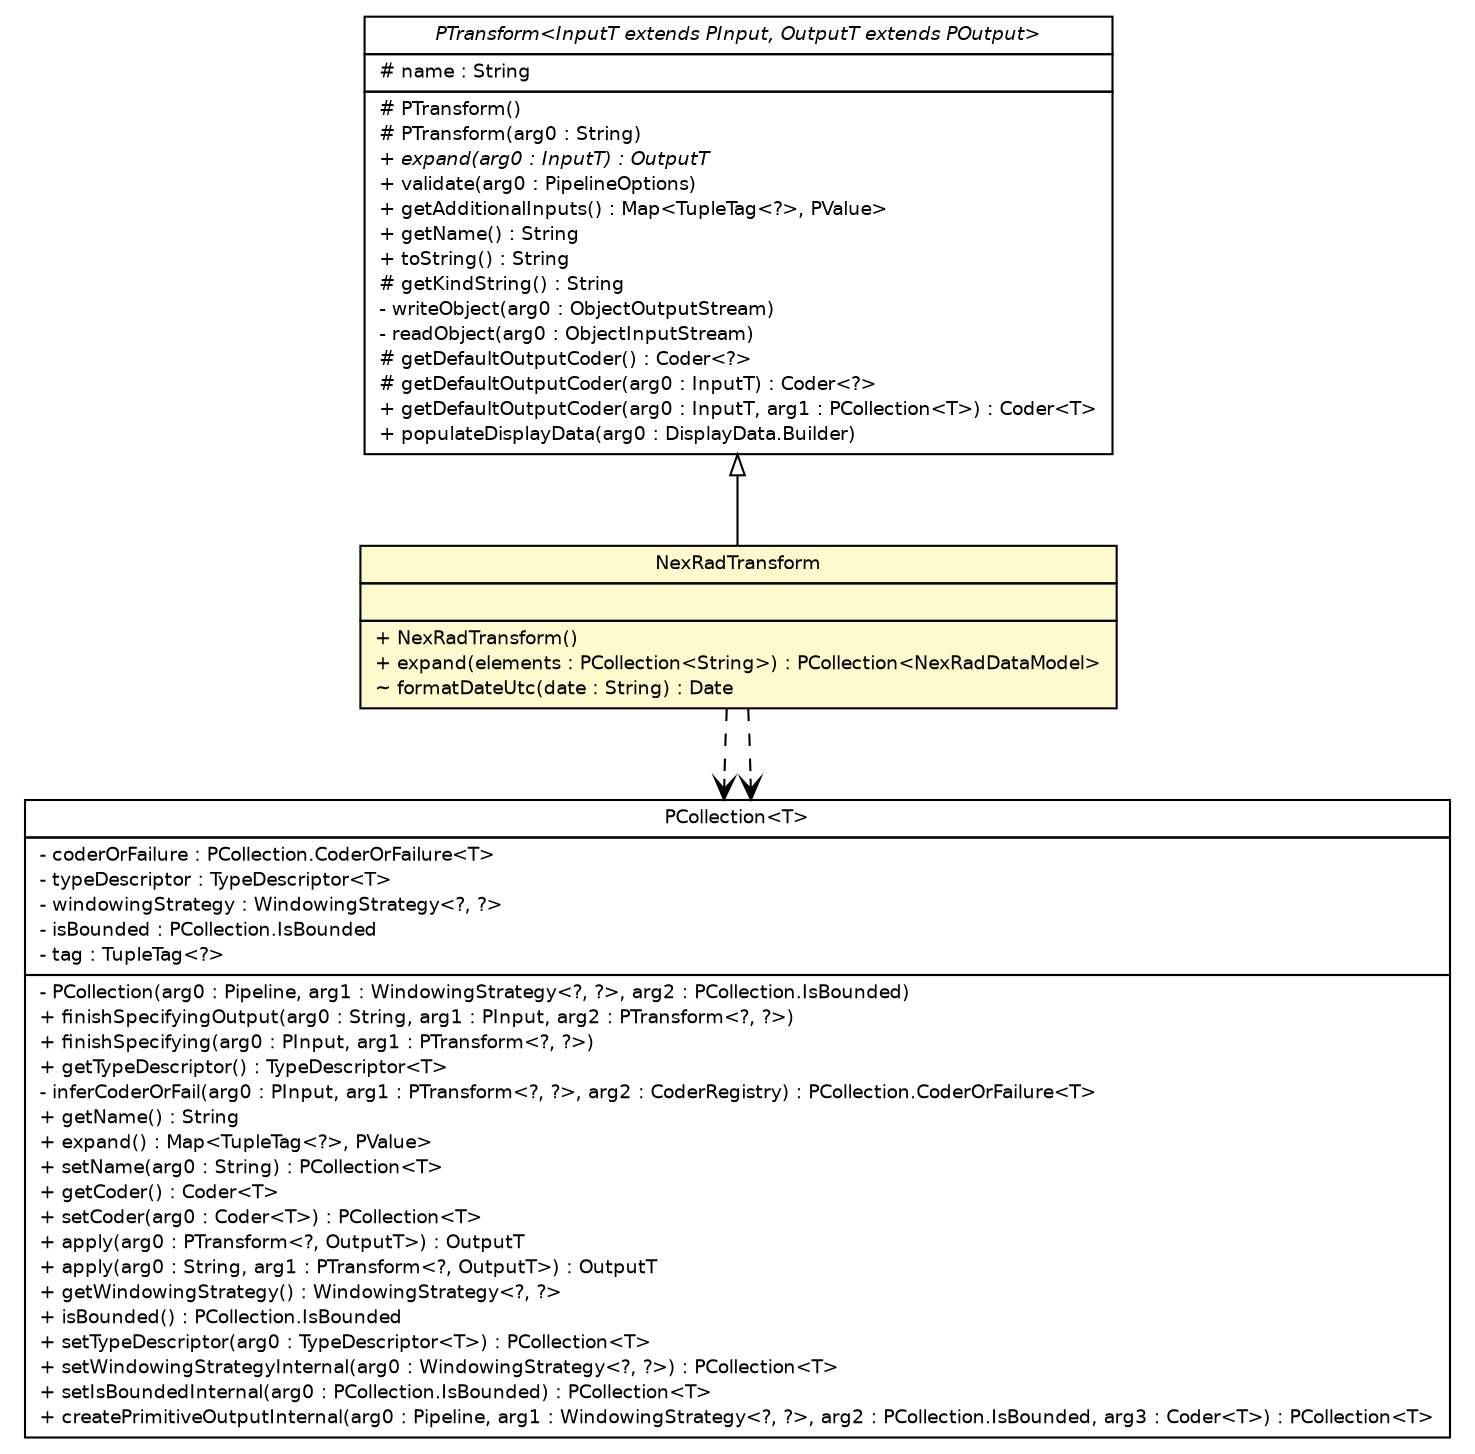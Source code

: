 #!/usr/local/bin/dot
#
# Class diagram 
# Generated by UMLGraph version R5_6-24-gf6e263 (http://www.umlgraph.org/)
#

digraph G {
	edge [fontname="Helvetica",fontsize=10,labelfontname="Helvetica",labelfontsize=10];
	node [fontname="Helvetica",fontsize=10,shape=plaintext];
	nodesep=0.25;
	ranksep=0.5;
	// com.ohair.stephen.edp.transform.NexRadTransform
	c435 [label=<<table title="com.ohair.stephen.edp.transform.NexRadTransform" border="0" cellborder="1" cellspacing="0" cellpadding="2" port="p" bgcolor="lemonChiffon" href="./NexRadTransform.html">
		<tr><td><table border="0" cellspacing="0" cellpadding="1">
<tr><td align="center" balign="center"> NexRadTransform </td></tr>
		</table></td></tr>
		<tr><td><table border="0" cellspacing="0" cellpadding="1">
<tr><td align="left" balign="left">  </td></tr>
		</table></td></tr>
		<tr><td><table border="0" cellspacing="0" cellpadding="1">
<tr><td align="left" balign="left"> + NexRadTransform() </td></tr>
<tr><td align="left" balign="left"> + expand(elements : PCollection&lt;String&gt;) : PCollection&lt;NexRadDataModel&gt; </td></tr>
<tr><td align="left" balign="left"> ~ formatDateUtc(date : String) : Date </td></tr>
		</table></td></tr>
		</table>>, URL="./NexRadTransform.html", fontname="Helvetica", fontcolor="black", fontsize=9.0];
	//com.ohair.stephen.edp.transform.NexRadTransform extends org.apache.beam.sdk.transforms.PTransform<org.apache.beam.sdk.values.PCollection<java.lang.String>, org.apache.beam.sdk.values.PCollection<com.ohair.stephen.edp.model.NexRadDataModel>>
	c439:p -> c435:p [dir=back,arrowtail=empty];
	// com.ohair.stephen.edp.transform.NexRadTransform DEPEND org.apache.beam.sdk.values.PCollection<T>
	c435:p -> c440:p [taillabel="", label="", headlabel="", fontname="Helvetica", fontcolor="black", fontsize=10.0, color="black", arrowhead=open, style=dashed];
	// com.ohair.stephen.edp.transform.NexRadTransform DEPEND org.apache.beam.sdk.values.PCollection<T>
	c435:p -> c440:p [taillabel="", label="", headlabel="", fontname="Helvetica", fontcolor="black", fontsize=10.0, color="black", arrowhead=open, style=dashed];
	// org.apache.beam.sdk.values.PCollection<T>
	c440 [label=<<table title="org.apache.beam.sdk.values.PCollection" border="0" cellborder="1" cellspacing="0" cellpadding="2" port="p" href="http://java.sun.com/j2se/1.4.2/docs/api/org/apache/beam/sdk/values/PCollection.html">
		<tr><td><table border="0" cellspacing="0" cellpadding="1">
<tr><td align="center" balign="center"> PCollection&lt;T&gt; </td></tr>
		</table></td></tr>
		<tr><td><table border="0" cellspacing="0" cellpadding="1">
<tr><td align="left" balign="left"> - coderOrFailure : PCollection.CoderOrFailure&lt;T&gt; </td></tr>
<tr><td align="left" balign="left"> - typeDescriptor : TypeDescriptor&lt;T&gt; </td></tr>
<tr><td align="left" balign="left"> - windowingStrategy : WindowingStrategy&lt;?, ?&gt; </td></tr>
<tr><td align="left" balign="left"> - isBounded : PCollection.IsBounded </td></tr>
<tr><td align="left" balign="left"> - tag : TupleTag&lt;?&gt; </td></tr>
		</table></td></tr>
		<tr><td><table border="0" cellspacing="0" cellpadding="1">
<tr><td align="left" balign="left"> - PCollection(arg0 : Pipeline, arg1 : WindowingStrategy&lt;?, ?&gt;, arg2 : PCollection.IsBounded) </td></tr>
<tr><td align="left" balign="left"> + finishSpecifyingOutput(arg0 : String, arg1 : PInput, arg2 : PTransform&lt;?, ?&gt;) </td></tr>
<tr><td align="left" balign="left"> + finishSpecifying(arg0 : PInput, arg1 : PTransform&lt;?, ?&gt;) </td></tr>
<tr><td align="left" balign="left"> + getTypeDescriptor() : TypeDescriptor&lt;T&gt; </td></tr>
<tr><td align="left" balign="left"> - inferCoderOrFail(arg0 : PInput, arg1 : PTransform&lt;?, ?&gt;, arg2 : CoderRegistry) : PCollection.CoderOrFailure&lt;T&gt; </td></tr>
<tr><td align="left" balign="left"> + getName() : String </td></tr>
<tr><td align="left" balign="left"> + expand() : Map&lt;TupleTag&lt;?&gt;, PValue&gt; </td></tr>
<tr><td align="left" balign="left"> + setName(arg0 : String) : PCollection&lt;T&gt; </td></tr>
<tr><td align="left" balign="left"> + getCoder() : Coder&lt;T&gt; </td></tr>
<tr><td align="left" balign="left"> + setCoder(arg0 : Coder&lt;T&gt;) : PCollection&lt;T&gt; </td></tr>
<tr><td align="left" balign="left"> + apply(arg0 : PTransform&lt;?, OutputT&gt;) : OutputT </td></tr>
<tr><td align="left" balign="left"> + apply(arg0 : String, arg1 : PTransform&lt;?, OutputT&gt;) : OutputT </td></tr>
<tr><td align="left" balign="left"> + getWindowingStrategy() : WindowingStrategy&lt;?, ?&gt; </td></tr>
<tr><td align="left" balign="left"> + isBounded() : PCollection.IsBounded </td></tr>
<tr><td align="left" balign="left"> + setTypeDescriptor(arg0 : TypeDescriptor&lt;T&gt;) : PCollection&lt;T&gt; </td></tr>
<tr><td align="left" balign="left"> + setWindowingStrategyInternal(arg0 : WindowingStrategy&lt;?, ?&gt;) : PCollection&lt;T&gt; </td></tr>
<tr><td align="left" balign="left"> + setIsBoundedInternal(arg0 : PCollection.IsBounded) : PCollection&lt;T&gt; </td></tr>
<tr><td align="left" balign="left"> + createPrimitiveOutputInternal(arg0 : Pipeline, arg1 : WindowingStrategy&lt;?, ?&gt;, arg2 : PCollection.IsBounded, arg3 : Coder&lt;T&gt;) : PCollection&lt;T&gt; </td></tr>
		</table></td></tr>
		</table>>, URL="http://java.sun.com/j2se/1.4.2/docs/api/org/apache/beam/sdk/values/PCollection.html", fontname="Helvetica", fontcolor="black", fontsize=9.0];
	// org.apache.beam.sdk.transforms.PTransform<InputT extends org.apache.beam.sdk.values.PInput, OutputT extends org.apache.beam.sdk.values.POutput>
	c439 [label=<<table title="org.apache.beam.sdk.transforms.PTransform" border="0" cellborder="1" cellspacing="0" cellpadding="2" port="p" href="http://java.sun.com/j2se/1.4.2/docs/api/org/apache/beam/sdk/transforms/PTransform.html">
		<tr><td><table border="0" cellspacing="0" cellpadding="1">
<tr><td align="center" balign="center"><font face="Helvetica-Oblique"> PTransform&lt;InputT extends PInput, OutputT extends POutput&gt; </font></td></tr>
		</table></td></tr>
		<tr><td><table border="0" cellspacing="0" cellpadding="1">
<tr><td align="left" balign="left"> # name : String </td></tr>
		</table></td></tr>
		<tr><td><table border="0" cellspacing="0" cellpadding="1">
<tr><td align="left" balign="left"> # PTransform() </td></tr>
<tr><td align="left" balign="left"> # PTransform(arg0 : String) </td></tr>
<tr><td align="left" balign="left"><font face="Helvetica-Oblique" point-size="9.0"> + expand(arg0 : InputT) : OutputT </font></td></tr>
<tr><td align="left" balign="left"> + validate(arg0 : PipelineOptions) </td></tr>
<tr><td align="left" balign="left"> + getAdditionalInputs() : Map&lt;TupleTag&lt;?&gt;, PValue&gt; </td></tr>
<tr><td align="left" balign="left"> + getName() : String </td></tr>
<tr><td align="left" balign="left"> + toString() : String </td></tr>
<tr><td align="left" balign="left"> # getKindString() : String </td></tr>
<tr><td align="left" balign="left"> - writeObject(arg0 : ObjectOutputStream) </td></tr>
<tr><td align="left" balign="left"> - readObject(arg0 : ObjectInputStream) </td></tr>
<tr><td align="left" balign="left"> # getDefaultOutputCoder() : Coder&lt;?&gt; </td></tr>
<tr><td align="left" balign="left"> # getDefaultOutputCoder(arg0 : InputT) : Coder&lt;?&gt; </td></tr>
<tr><td align="left" balign="left"> + getDefaultOutputCoder(arg0 : InputT, arg1 : PCollection&lt;T&gt;) : Coder&lt;T&gt; </td></tr>
<tr><td align="left" balign="left"> + populateDisplayData(arg0 : DisplayData.Builder) </td></tr>
		</table></td></tr>
		</table>>, URL="http://java.sun.com/j2se/1.4.2/docs/api/org/apache/beam/sdk/transforms/PTransform.html", fontname="Helvetica", fontcolor="black", fontsize=9.0];
}


